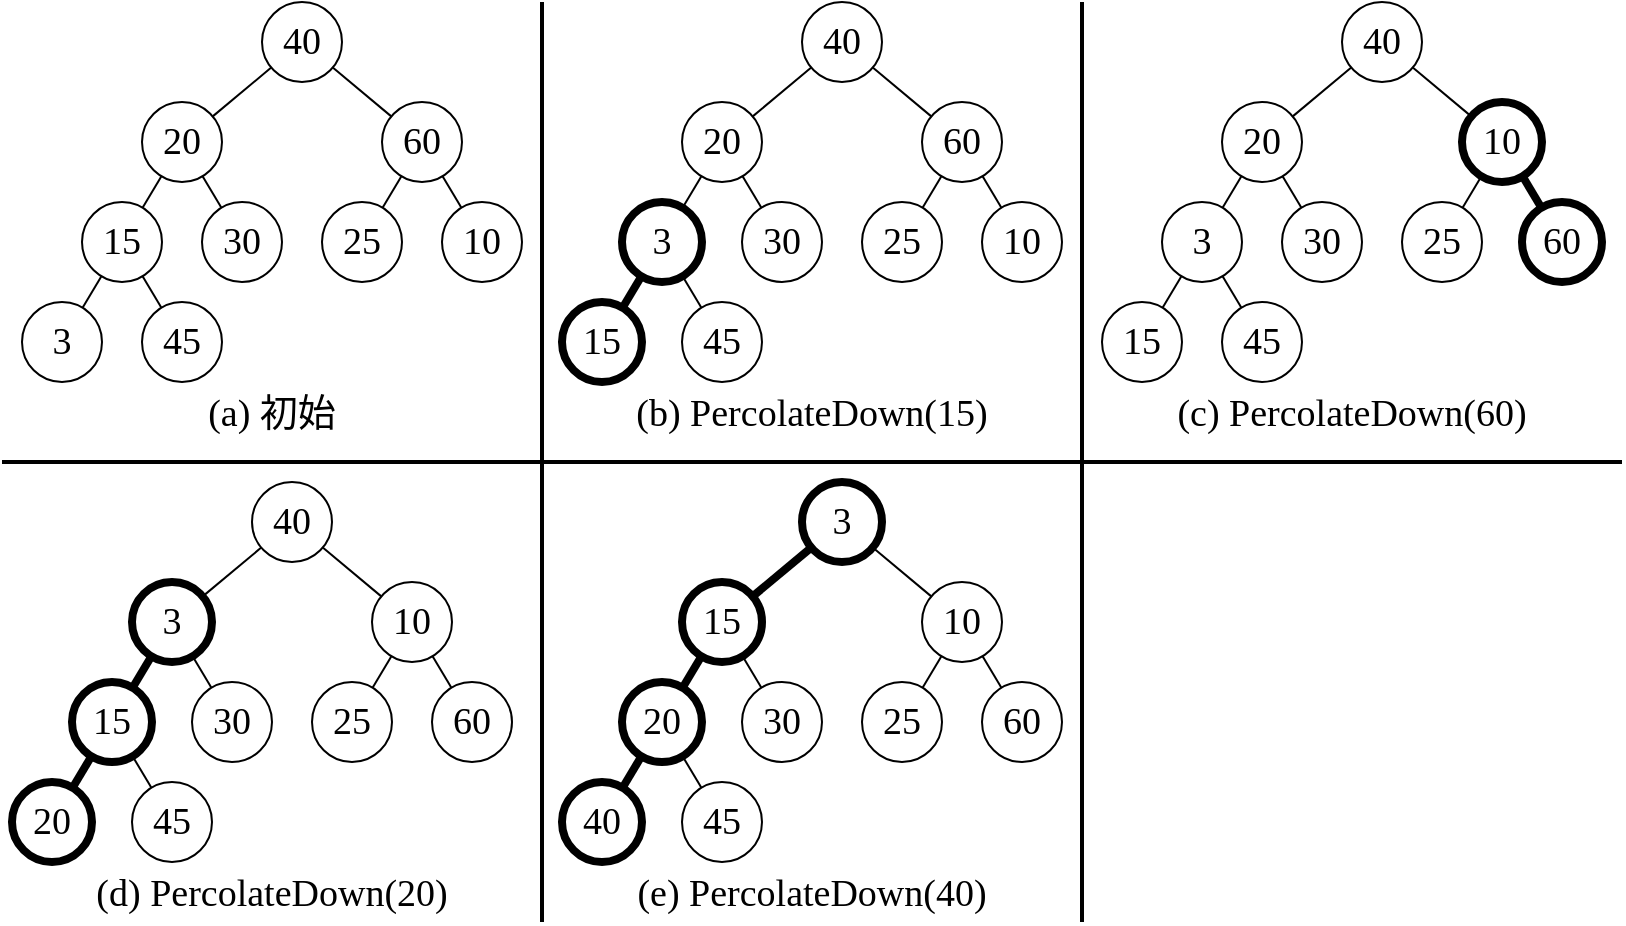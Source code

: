 <mxfile>
    <diagram id="Ef-IX_zxaoDn82Qfc-kb" name="第 1 页">
        <mxGraphModel dx="991" dy="946" grid="1" gridSize="10" guides="1" tooltips="1" connect="1" arrows="1" fold="1" page="1" pageScale="1" pageWidth="827" pageHeight="1169" math="0" shadow="0">
            <root>
                <mxCell id="0"/>
                <mxCell id="1" parent="0"/>
                <mxCell id="128" value="&lt;font style=&quot;font-size: 19px;&quot; face=&quot;Times New Roman&quot;&gt;(a) &lt;/font&gt;&lt;font face=&quot;SimSun&quot; style=&quot;font-size: 19px;&quot;&gt;初始&lt;/font&gt;" style="rounded=0;whiteSpace=wrap;html=1;container=1;verticalAlign=bottom;strokeColor=none;fillColor=none;" vertex="1" parent="1">
                    <mxGeometry x="120" y="80.0" width="270" height="220" as="geometry">
                        <mxRectangle x="177" y="190" width="50" height="40" as="alternateBounds"/>
                    </mxGeometry>
                </mxCell>
                <mxCell id="20" value="" style="group" vertex="1" connectable="0" parent="128">
                    <mxGeometry x="10" y="-2.274e-13" width="250" height="190" as="geometry"/>
                </mxCell>
                <mxCell id="5" value="40" style="ellipse;whiteSpace=wrap;html=1;fontFamily=Times New Roman;fontSize=19;" vertex="1" parent="20">
                    <mxGeometry x="120" width="40" height="40" as="geometry"/>
                </mxCell>
                <mxCell id="8" value="20" style="ellipse;whiteSpace=wrap;html=1;fontFamily=Times New Roman;fontSize=19;" vertex="1" parent="20">
                    <mxGeometry x="60" y="50" width="40" height="40" as="geometry"/>
                </mxCell>
                <mxCell id="3" style="edgeStyle=none;html=1;fontFamily=Times New Roman;fontSize=19;endArrow=none;endFill=0;" edge="1" parent="20" source="5" target="8">
                    <mxGeometry relative="1" as="geometry"/>
                </mxCell>
                <mxCell id="11" value="60" style="ellipse;whiteSpace=wrap;html=1;fontFamily=Times New Roman;fontSize=19;" vertex="1" parent="20">
                    <mxGeometry x="180" y="50" width="40" height="40" as="geometry"/>
                </mxCell>
                <mxCell id="4" style="edgeStyle=none;html=1;fontFamily=Times New Roman;fontSize=19;endArrow=none;endFill=0;" edge="1" parent="20" source="5" target="11">
                    <mxGeometry relative="1" as="geometry"/>
                </mxCell>
                <mxCell id="13" value="15" style="ellipse;whiteSpace=wrap;html=1;fontFamily=Times New Roman;fontSize=19;" vertex="1" parent="20">
                    <mxGeometry x="30" y="100" width="40" height="40" as="geometry"/>
                </mxCell>
                <mxCell id="6" style="edgeStyle=none;html=1;fontFamily=Times New Roman;fontSize=19;endArrow=none;endFill=0;" edge="1" parent="20" source="8" target="13">
                    <mxGeometry relative="1" as="geometry"/>
                </mxCell>
                <mxCell id="14" value="30" style="ellipse;whiteSpace=wrap;html=1;fontFamily=Times New Roman;fontSize=19;" vertex="1" parent="20">
                    <mxGeometry x="90" y="100" width="40" height="40" as="geometry"/>
                </mxCell>
                <mxCell id="7" style="edgeStyle=none;html=1;fontFamily=Times New Roman;fontSize=19;endArrow=none;endFill=0;" edge="1" parent="20" source="8" target="14">
                    <mxGeometry relative="1" as="geometry"/>
                </mxCell>
                <mxCell id="15" value="25" style="ellipse;whiteSpace=wrap;html=1;fontFamily=Times New Roman;fontSize=19;" vertex="1" parent="20">
                    <mxGeometry x="150" y="100" width="40" height="40" as="geometry"/>
                </mxCell>
                <mxCell id="9" style="edgeStyle=none;html=1;fontFamily=Times New Roman;fontSize=19;endArrow=none;endFill=0;" edge="1" parent="20" source="11" target="15">
                    <mxGeometry relative="1" as="geometry"/>
                </mxCell>
                <mxCell id="16" value="10" style="ellipse;whiteSpace=wrap;html=1;fontFamily=Times New Roman;fontSize=19;" vertex="1" parent="20">
                    <mxGeometry x="210" y="100" width="40" height="40" as="geometry"/>
                </mxCell>
                <mxCell id="10" style="edgeStyle=none;html=1;fontFamily=Times New Roman;fontSize=19;endArrow=none;endFill=0;" edge="1" parent="20" source="11" target="16">
                    <mxGeometry relative="1" as="geometry"/>
                </mxCell>
                <mxCell id="17" style="edgeStyle=none;html=1;fontFamily=Times New Roman;fontSize=19;endArrow=none;endFill=0;" edge="1" parent="20" source="13" target="18">
                    <mxGeometry relative="1" as="geometry">
                        <mxPoint x="39.84" y="139.997" as="sourcePoint"/>
                    </mxGeometry>
                </mxCell>
                <mxCell id="18" value="3" style="ellipse;whiteSpace=wrap;html=1;fontFamily=Times New Roman;fontSize=19;" vertex="1" parent="20">
                    <mxGeometry y="150" width="40" height="40" as="geometry"/>
                </mxCell>
                <mxCell id="19" value="45" style="ellipse;whiteSpace=wrap;html=1;fontFamily=Times New Roman;fontSize=19;" vertex="1" parent="20">
                    <mxGeometry x="60" y="150" width="40" height="40" as="geometry"/>
                </mxCell>
                <mxCell id="12" style="edgeStyle=none;html=1;endArrow=none;endFill=0;" edge="1" parent="20" source="13" target="19">
                    <mxGeometry relative="1" as="geometry"/>
                </mxCell>
                <mxCell id="129" value="&lt;font style=&quot;font-size: 19px;&quot; face=&quot;Times New Roman&quot;&gt;(b) PercolateDown(15)&lt;/font&gt;" style="rounded=0;whiteSpace=wrap;html=1;container=1;verticalAlign=bottom;strokeColor=none;fillColor=none;" vertex="1" parent="1">
                    <mxGeometry x="390" y="80.0" width="270" height="220" as="geometry">
                        <mxRectangle x="177" y="190" width="50" height="40" as="alternateBounds"/>
                    </mxGeometry>
                </mxCell>
                <mxCell id="72" value="" style="group" vertex="1" connectable="0" parent="129">
                    <mxGeometry x="10" y="-2.274e-13" width="250" height="190" as="geometry"/>
                </mxCell>
                <mxCell id="57" value="40" style="ellipse;whiteSpace=wrap;html=1;fontFamily=Times New Roman;fontSize=19;" vertex="1" parent="72">
                    <mxGeometry x="120" width="40" height="40" as="geometry"/>
                </mxCell>
                <mxCell id="60" value="20" style="ellipse;whiteSpace=wrap;html=1;fontFamily=Times New Roman;fontSize=19;" vertex="1" parent="72">
                    <mxGeometry x="60" y="50" width="40" height="40" as="geometry"/>
                </mxCell>
                <mxCell id="55" style="edgeStyle=none;html=1;fontFamily=Times New Roman;fontSize=19;endArrow=none;endFill=0;" edge="1" parent="72" source="57" target="60">
                    <mxGeometry relative="1" as="geometry"/>
                </mxCell>
                <mxCell id="63" value="60" style="ellipse;whiteSpace=wrap;html=1;fontFamily=Times New Roman;fontSize=19;" vertex="1" parent="72">
                    <mxGeometry x="180" y="50" width="40" height="40" as="geometry"/>
                </mxCell>
                <mxCell id="56" style="edgeStyle=none;html=1;fontFamily=Times New Roman;fontSize=19;endArrow=none;endFill=0;" edge="1" parent="72" source="57" target="63">
                    <mxGeometry relative="1" as="geometry"/>
                </mxCell>
                <mxCell id="65" value="3" style="ellipse;whiteSpace=wrap;html=1;fontFamily=Times New Roman;fontSize=19;strokeWidth=4;" vertex="1" parent="72">
                    <mxGeometry x="30" y="100" width="40" height="40" as="geometry"/>
                </mxCell>
                <mxCell id="58" style="edgeStyle=none;html=1;fontFamily=Times New Roman;fontSize=19;endArrow=none;endFill=0;" edge="1" parent="72" source="60" target="65">
                    <mxGeometry relative="1" as="geometry"/>
                </mxCell>
                <mxCell id="66" value="30" style="ellipse;whiteSpace=wrap;html=1;fontFamily=Times New Roman;fontSize=19;" vertex="1" parent="72">
                    <mxGeometry x="90" y="100" width="40" height="40" as="geometry"/>
                </mxCell>
                <mxCell id="59" style="edgeStyle=none;html=1;fontFamily=Times New Roman;fontSize=19;endArrow=none;endFill=0;" edge="1" parent="72" source="60" target="66">
                    <mxGeometry relative="1" as="geometry"/>
                </mxCell>
                <mxCell id="67" value="25" style="ellipse;whiteSpace=wrap;html=1;fontFamily=Times New Roman;fontSize=19;" vertex="1" parent="72">
                    <mxGeometry x="150" y="100" width="40" height="40" as="geometry"/>
                </mxCell>
                <mxCell id="61" style="edgeStyle=none;html=1;fontFamily=Times New Roman;fontSize=19;endArrow=none;endFill=0;" edge="1" parent="72" source="63" target="67">
                    <mxGeometry relative="1" as="geometry"/>
                </mxCell>
                <mxCell id="68" value="10" style="ellipse;whiteSpace=wrap;html=1;fontFamily=Times New Roman;fontSize=19;" vertex="1" parent="72">
                    <mxGeometry x="210" y="100" width="40" height="40" as="geometry"/>
                </mxCell>
                <mxCell id="62" style="edgeStyle=none;html=1;fontFamily=Times New Roman;fontSize=19;endArrow=none;endFill=0;" edge="1" parent="72" source="63" target="68">
                    <mxGeometry relative="1" as="geometry"/>
                </mxCell>
                <mxCell id="69" style="edgeStyle=none;html=1;fontFamily=Times New Roman;fontSize=19;endArrow=none;endFill=0;strokeWidth=4;" edge="1" parent="72" source="65" target="70">
                    <mxGeometry relative="1" as="geometry">
                        <mxPoint x="39.84" y="139.997" as="sourcePoint"/>
                    </mxGeometry>
                </mxCell>
                <mxCell id="70" value="15" style="ellipse;whiteSpace=wrap;html=1;fontFamily=Times New Roman;fontSize=19;strokeWidth=4;" vertex="1" parent="72">
                    <mxGeometry y="150" width="40" height="40" as="geometry"/>
                </mxCell>
                <mxCell id="71" value="45" style="ellipse;whiteSpace=wrap;html=1;fontFamily=Times New Roman;fontSize=19;" vertex="1" parent="72">
                    <mxGeometry x="60" y="150" width="40" height="40" as="geometry"/>
                </mxCell>
                <mxCell id="64" style="edgeStyle=none;html=1;endArrow=none;endFill=0;" edge="1" parent="72" source="65" target="71">
                    <mxGeometry relative="1" as="geometry"/>
                </mxCell>
                <mxCell id="130" value="&lt;font style=&quot;font-size: 19px;&quot; face=&quot;Times New Roman&quot;&gt;(c)&amp;nbsp;&lt;/font&gt;&lt;span style=&quot;font-family: &amp;quot;Times New Roman&amp;quot;; font-size: 19px;&quot;&gt;PercolateDown(60)&lt;/span&gt;" style="rounded=0;whiteSpace=wrap;html=1;container=1;verticalAlign=bottom;strokeColor=none;fillColor=none;" vertex="1" parent="1">
                    <mxGeometry x="660" y="80.0" width="270" height="220" as="geometry">
                        <mxRectangle x="177" y="190" width="50" height="40" as="alternateBounds"/>
                    </mxGeometry>
                </mxCell>
                <mxCell id="90" value="" style="group" vertex="1" connectable="0" parent="130">
                    <mxGeometry x="10" y="-2.274e-13" width="250" height="190" as="geometry"/>
                </mxCell>
                <mxCell id="75" value="40" style="ellipse;whiteSpace=wrap;html=1;fontFamily=Times New Roman;fontSize=19;" vertex="1" parent="90">
                    <mxGeometry x="120" width="40" height="40" as="geometry"/>
                </mxCell>
                <mxCell id="78" value="20" style="ellipse;whiteSpace=wrap;html=1;fontFamily=Times New Roman;fontSize=19;" vertex="1" parent="90">
                    <mxGeometry x="60" y="50" width="40" height="40" as="geometry"/>
                </mxCell>
                <mxCell id="73" style="edgeStyle=none;html=1;fontFamily=Times New Roman;fontSize=19;endArrow=none;endFill=0;" edge="1" parent="90" source="75" target="78">
                    <mxGeometry relative="1" as="geometry"/>
                </mxCell>
                <mxCell id="81" value="10" style="ellipse;whiteSpace=wrap;html=1;fontFamily=Times New Roman;fontSize=19;strokeWidth=4;" vertex="1" parent="90">
                    <mxGeometry x="180" y="50" width="40" height="40" as="geometry"/>
                </mxCell>
                <mxCell id="74" style="edgeStyle=none;html=1;fontFamily=Times New Roman;fontSize=19;endArrow=none;endFill=0;" edge="1" parent="90" source="75" target="81">
                    <mxGeometry relative="1" as="geometry"/>
                </mxCell>
                <mxCell id="83" value="3" style="ellipse;whiteSpace=wrap;html=1;fontFamily=Times New Roman;fontSize=19;strokeWidth=1;" vertex="1" parent="90">
                    <mxGeometry x="30" y="100" width="40" height="40" as="geometry"/>
                </mxCell>
                <mxCell id="76" style="edgeStyle=none;html=1;fontFamily=Times New Roman;fontSize=19;endArrow=none;endFill=0;" edge="1" parent="90" source="78" target="83">
                    <mxGeometry relative="1" as="geometry"/>
                </mxCell>
                <mxCell id="84" value="30" style="ellipse;whiteSpace=wrap;html=1;fontFamily=Times New Roman;fontSize=19;" vertex="1" parent="90">
                    <mxGeometry x="90" y="100" width="40" height="40" as="geometry"/>
                </mxCell>
                <mxCell id="77" style="edgeStyle=none;html=1;fontFamily=Times New Roman;fontSize=19;endArrow=none;endFill=0;" edge="1" parent="90" source="78" target="84">
                    <mxGeometry relative="1" as="geometry"/>
                </mxCell>
                <mxCell id="85" value="25" style="ellipse;whiteSpace=wrap;html=1;fontFamily=Times New Roman;fontSize=19;" vertex="1" parent="90">
                    <mxGeometry x="150" y="100" width="40" height="40" as="geometry"/>
                </mxCell>
                <mxCell id="79" style="edgeStyle=none;html=1;fontFamily=Times New Roman;fontSize=19;endArrow=none;endFill=0;" edge="1" parent="90" source="81" target="85">
                    <mxGeometry relative="1" as="geometry"/>
                </mxCell>
                <mxCell id="86" value="60" style="ellipse;whiteSpace=wrap;html=1;fontFamily=Times New Roman;fontSize=19;strokeWidth=4;" vertex="1" parent="90">
                    <mxGeometry x="210" y="100" width="40" height="40" as="geometry"/>
                </mxCell>
                <mxCell id="80" style="edgeStyle=none;html=1;fontFamily=Times New Roman;fontSize=19;endArrow=none;endFill=0;strokeWidth=4;" edge="1" parent="90" source="81" target="86">
                    <mxGeometry relative="1" as="geometry"/>
                </mxCell>
                <mxCell id="87" style="edgeStyle=none;html=1;fontFamily=Times New Roman;fontSize=19;endArrow=none;endFill=0;strokeWidth=1;" edge="1" parent="90" source="83" target="88">
                    <mxGeometry relative="1" as="geometry">
                        <mxPoint x="39.84" y="139.997" as="sourcePoint"/>
                    </mxGeometry>
                </mxCell>
                <mxCell id="88" value="15" style="ellipse;whiteSpace=wrap;html=1;fontFamily=Times New Roman;fontSize=19;strokeWidth=1;" vertex="1" parent="90">
                    <mxGeometry y="150" width="40" height="40" as="geometry"/>
                </mxCell>
                <mxCell id="89" value="45" style="ellipse;whiteSpace=wrap;html=1;fontFamily=Times New Roman;fontSize=19;" vertex="1" parent="90">
                    <mxGeometry x="60" y="150" width="40" height="40" as="geometry"/>
                </mxCell>
                <mxCell id="82" style="edgeStyle=none;html=1;endArrow=none;endFill=0;" edge="1" parent="90" source="83" target="89">
                    <mxGeometry relative="1" as="geometry"/>
                </mxCell>
                <mxCell id="133" value="&lt;font style=&quot;font-size: 19px;&quot; face=&quot;Times New Roman&quot;&gt;(d)&amp;nbsp;&lt;/font&gt;&lt;span style=&quot;font-family: &amp;quot;Times New Roman&amp;quot;; font-size: 19px;&quot;&gt;PercolateDown(20)&lt;/span&gt;" style="rounded=0;whiteSpace=wrap;html=1;container=1;verticalAlign=bottom;strokeColor=none;fillColor=none;" vertex="1" parent="1">
                    <mxGeometry x="120" y="320.0" width="270" height="220" as="geometry">
                        <mxRectangle x="177" y="190" width="50" height="40" as="alternateBounds"/>
                    </mxGeometry>
                </mxCell>
                <mxCell id="108" value="" style="group" vertex="1" connectable="0" parent="133">
                    <mxGeometry x="5" y="-2.274e-13" width="250" height="190" as="geometry"/>
                </mxCell>
                <mxCell id="93" value="40" style="ellipse;whiteSpace=wrap;html=1;fontFamily=Times New Roman;fontSize=19;" vertex="1" parent="108">
                    <mxGeometry x="120" width="40" height="40" as="geometry"/>
                </mxCell>
                <mxCell id="96" value="3" style="ellipse;whiteSpace=wrap;html=1;fontFamily=Times New Roman;fontSize=19;strokeWidth=4;" vertex="1" parent="108">
                    <mxGeometry x="60" y="50" width="40" height="40" as="geometry"/>
                </mxCell>
                <mxCell id="91" style="edgeStyle=none;html=1;fontFamily=Times New Roman;fontSize=19;endArrow=none;endFill=0;" edge="1" parent="108" source="93" target="96">
                    <mxGeometry relative="1" as="geometry"/>
                </mxCell>
                <mxCell id="99" value="10" style="ellipse;whiteSpace=wrap;html=1;fontFamily=Times New Roman;fontSize=19;strokeWidth=1;" vertex="1" parent="108">
                    <mxGeometry x="180" y="50" width="40" height="40" as="geometry"/>
                </mxCell>
                <mxCell id="92" style="edgeStyle=none;html=1;fontFamily=Times New Roman;fontSize=19;endArrow=none;endFill=0;" edge="1" parent="108" source="93" target="99">
                    <mxGeometry relative="1" as="geometry"/>
                </mxCell>
                <mxCell id="101" value="15" style="ellipse;whiteSpace=wrap;html=1;fontFamily=Times New Roman;fontSize=19;strokeWidth=4;" vertex="1" parent="108">
                    <mxGeometry x="30" y="100" width="40" height="40" as="geometry"/>
                </mxCell>
                <mxCell id="94" style="edgeStyle=none;html=1;fontFamily=Times New Roman;fontSize=19;endArrow=none;endFill=0;strokeWidth=4;" edge="1" parent="108" source="96" target="101">
                    <mxGeometry relative="1" as="geometry"/>
                </mxCell>
                <mxCell id="102" value="30" style="ellipse;whiteSpace=wrap;html=1;fontFamily=Times New Roman;fontSize=19;" vertex="1" parent="108">
                    <mxGeometry x="90" y="100" width="40" height="40" as="geometry"/>
                </mxCell>
                <mxCell id="95" style="edgeStyle=none;html=1;fontFamily=Times New Roman;fontSize=19;endArrow=none;endFill=0;" edge="1" parent="108" source="96" target="102">
                    <mxGeometry relative="1" as="geometry"/>
                </mxCell>
                <mxCell id="103" value="25" style="ellipse;whiteSpace=wrap;html=1;fontFamily=Times New Roman;fontSize=19;" vertex="1" parent="108">
                    <mxGeometry x="150" y="100" width="40" height="40" as="geometry"/>
                </mxCell>
                <mxCell id="97" style="edgeStyle=none;html=1;fontFamily=Times New Roman;fontSize=19;endArrow=none;endFill=0;" edge="1" parent="108" source="99" target="103">
                    <mxGeometry relative="1" as="geometry"/>
                </mxCell>
                <mxCell id="104" value="60" style="ellipse;whiteSpace=wrap;html=1;fontFamily=Times New Roman;fontSize=19;strokeWidth=1;" vertex="1" parent="108">
                    <mxGeometry x="210" y="100" width="40" height="40" as="geometry"/>
                </mxCell>
                <mxCell id="98" style="edgeStyle=none;html=1;fontFamily=Times New Roman;fontSize=19;endArrow=none;endFill=0;strokeWidth=1;" edge="1" parent="108" source="99" target="104">
                    <mxGeometry relative="1" as="geometry"/>
                </mxCell>
                <mxCell id="105" style="edgeStyle=none;html=1;fontFamily=Times New Roman;fontSize=19;endArrow=none;endFill=0;strokeWidth=4;" edge="1" parent="108" source="101" target="106">
                    <mxGeometry relative="1" as="geometry">
                        <mxPoint x="39.84" y="139.997" as="sourcePoint"/>
                    </mxGeometry>
                </mxCell>
                <mxCell id="106" value="20" style="ellipse;whiteSpace=wrap;html=1;fontFamily=Times New Roman;fontSize=19;strokeWidth=4;" vertex="1" parent="108">
                    <mxGeometry y="150" width="40" height="40" as="geometry"/>
                </mxCell>
                <mxCell id="107" value="45" style="ellipse;whiteSpace=wrap;html=1;fontFamily=Times New Roman;fontSize=19;" vertex="1" parent="108">
                    <mxGeometry x="60" y="150" width="40" height="40" as="geometry"/>
                </mxCell>
                <mxCell id="100" style="edgeStyle=none;html=1;endArrow=none;endFill=0;" edge="1" parent="108" source="101" target="107">
                    <mxGeometry relative="1" as="geometry"/>
                </mxCell>
                <mxCell id="134" value="&lt;font style=&quot;font-size: 19px;&quot; face=&quot;Times New Roman&quot;&gt;(e)&amp;nbsp;&lt;/font&gt;&lt;span style=&quot;font-family: &amp;quot;Times New Roman&amp;quot;; font-size: 19px;&quot;&gt;PercolateDown(40)&lt;/span&gt;" style="rounded=0;whiteSpace=wrap;html=1;container=1;verticalAlign=bottom;strokeColor=none;fillColor=none;" vertex="1" parent="1">
                    <mxGeometry x="390" y="320.0" width="270" height="220" as="geometry">
                        <mxRectangle x="177" y="190" width="50" height="40" as="alternateBounds"/>
                    </mxGeometry>
                </mxCell>
                <mxCell id="126" value="" style="group" vertex="1" connectable="0" parent="134">
                    <mxGeometry x="10" y="-2.274e-13" width="250" height="190" as="geometry"/>
                </mxCell>
                <mxCell id="111" value="3" style="ellipse;whiteSpace=wrap;html=1;fontFamily=Times New Roman;fontSize=19;strokeWidth=4;" vertex="1" parent="126">
                    <mxGeometry x="120" width="40" height="40" as="geometry"/>
                </mxCell>
                <mxCell id="114" value="15" style="ellipse;whiteSpace=wrap;html=1;fontFamily=Times New Roman;fontSize=19;strokeWidth=4;" vertex="1" parent="126">
                    <mxGeometry x="60" y="50" width="40" height="40" as="geometry"/>
                </mxCell>
                <mxCell id="109" style="edgeStyle=none;html=1;fontFamily=Times New Roman;fontSize=19;endArrow=none;endFill=0;strokeWidth=4;" edge="1" parent="126" source="111" target="114">
                    <mxGeometry relative="1" as="geometry"/>
                </mxCell>
                <mxCell id="117" value="10" style="ellipse;whiteSpace=wrap;html=1;fontFamily=Times New Roman;fontSize=19;strokeWidth=1;" vertex="1" parent="126">
                    <mxGeometry x="180" y="50" width="40" height="40" as="geometry"/>
                </mxCell>
                <mxCell id="110" style="edgeStyle=none;html=1;fontFamily=Times New Roman;fontSize=19;endArrow=none;endFill=0;" edge="1" parent="126" source="111" target="117">
                    <mxGeometry relative="1" as="geometry"/>
                </mxCell>
                <mxCell id="119" value="20" style="ellipse;whiteSpace=wrap;html=1;fontFamily=Times New Roman;fontSize=19;strokeWidth=4;" vertex="1" parent="126">
                    <mxGeometry x="30" y="100" width="40" height="40" as="geometry"/>
                </mxCell>
                <mxCell id="112" style="edgeStyle=none;html=1;fontFamily=Times New Roman;fontSize=19;endArrow=none;endFill=0;strokeWidth=4;" edge="1" parent="126" source="114" target="119">
                    <mxGeometry relative="1" as="geometry"/>
                </mxCell>
                <mxCell id="120" value="30" style="ellipse;whiteSpace=wrap;html=1;fontFamily=Times New Roman;fontSize=19;" vertex="1" parent="126">
                    <mxGeometry x="90" y="100" width="40" height="40" as="geometry"/>
                </mxCell>
                <mxCell id="113" style="edgeStyle=none;html=1;fontFamily=Times New Roman;fontSize=19;endArrow=none;endFill=0;" edge="1" parent="126" source="114" target="120">
                    <mxGeometry relative="1" as="geometry"/>
                </mxCell>
                <mxCell id="121" value="25" style="ellipse;whiteSpace=wrap;html=1;fontFamily=Times New Roman;fontSize=19;" vertex="1" parent="126">
                    <mxGeometry x="150" y="100" width="40" height="40" as="geometry"/>
                </mxCell>
                <mxCell id="115" style="edgeStyle=none;html=1;fontFamily=Times New Roman;fontSize=19;endArrow=none;endFill=0;" edge="1" parent="126" source="117" target="121">
                    <mxGeometry relative="1" as="geometry"/>
                </mxCell>
                <mxCell id="122" value="60" style="ellipse;whiteSpace=wrap;html=1;fontFamily=Times New Roman;fontSize=19;strokeWidth=1;" vertex="1" parent="126">
                    <mxGeometry x="210" y="100" width="40" height="40" as="geometry"/>
                </mxCell>
                <mxCell id="116" style="edgeStyle=none;html=1;fontFamily=Times New Roman;fontSize=19;endArrow=none;endFill=0;strokeWidth=1;" edge="1" parent="126" source="117" target="122">
                    <mxGeometry relative="1" as="geometry"/>
                </mxCell>
                <mxCell id="123" style="edgeStyle=none;html=1;fontFamily=Times New Roman;fontSize=19;endArrow=none;endFill=0;strokeWidth=4;" edge="1" parent="126" source="119" target="124">
                    <mxGeometry relative="1" as="geometry">
                        <mxPoint x="39.84" y="139.997" as="sourcePoint"/>
                    </mxGeometry>
                </mxCell>
                <mxCell id="124" value="40" style="ellipse;whiteSpace=wrap;html=1;fontFamily=Times New Roman;fontSize=19;strokeWidth=4;" vertex="1" parent="126">
                    <mxGeometry y="150" width="40" height="40" as="geometry"/>
                </mxCell>
                <mxCell id="125" value="45" style="ellipse;whiteSpace=wrap;html=1;fontFamily=Times New Roman;fontSize=19;" vertex="1" parent="126">
                    <mxGeometry x="60" y="150" width="40" height="40" as="geometry"/>
                </mxCell>
                <mxCell id="118" style="edgeStyle=none;html=1;endArrow=none;endFill=0;" edge="1" parent="126" source="119" target="125">
                    <mxGeometry relative="1" as="geometry"/>
                </mxCell>
                <mxCell id="135" value="" style="line;strokeWidth=2;html=1;" vertex="1" parent="1">
                    <mxGeometry x="120" y="300" width="810" height="20" as="geometry"/>
                </mxCell>
                <mxCell id="136" value="" style="line;strokeWidth=2;direction=south;html=1;" vertex="1" parent="1">
                    <mxGeometry x="380" y="80" width="20" height="460" as="geometry"/>
                </mxCell>
                <mxCell id="137" value="" style="line;strokeWidth=2;direction=south;html=1;" vertex="1" parent="1">
                    <mxGeometry x="650" y="80" width="20" height="460" as="geometry"/>
                </mxCell>
            </root>
        </mxGraphModel>
    </diagram>
</mxfile>